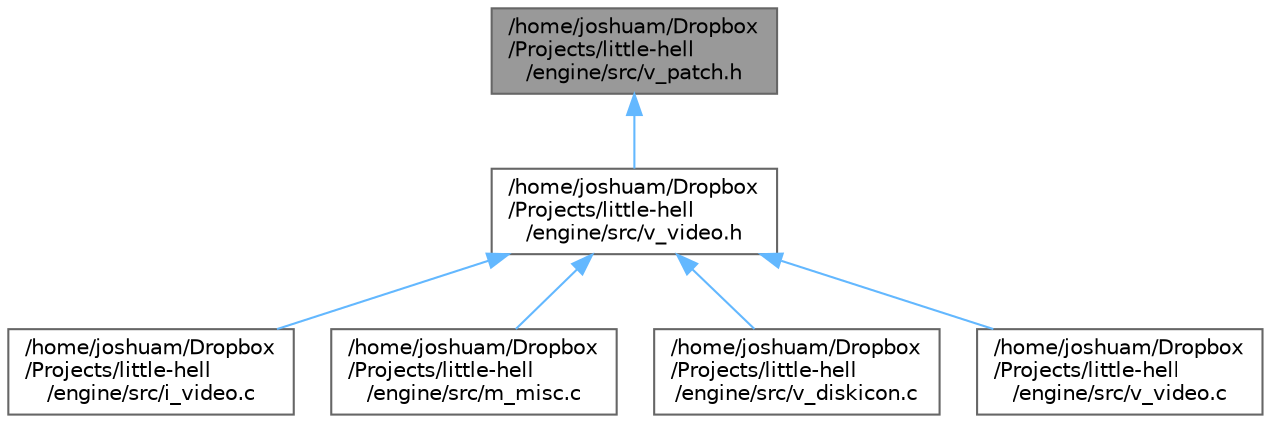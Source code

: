 digraph "/home/joshuam/Dropbox/Projects/little-hell/engine/src/v_patch.h"
{
 // LATEX_PDF_SIZE
  bgcolor="transparent";
  edge [fontname=Helvetica,fontsize=10,labelfontname=Helvetica,labelfontsize=10];
  node [fontname=Helvetica,fontsize=10,shape=box,height=0.2,width=0.4];
  Node1 [label="/home/joshuam/Dropbox\l/Projects/little-hell\l/engine/src/v_patch.h",height=0.2,width=0.4,color="gray40", fillcolor="grey60", style="filled", fontcolor="black",tooltip=" "];
  Node1 -> Node2 [dir="back",color="steelblue1",style="solid"];
  Node2 [label="/home/joshuam/Dropbox\l/Projects/little-hell\l/engine/src/v_video.h",height=0.2,width=0.4,color="grey40", fillcolor="white", style="filled",URL="$v__video_8h.html",tooltip=" "];
  Node2 -> Node3 [dir="back",color="steelblue1",style="solid"];
  Node3 [label="/home/joshuam/Dropbox\l/Projects/little-hell\l/engine/src/i_video.c",height=0.2,width=0.4,color="grey40", fillcolor="white", style="filled",URL="$i__video_8c.html",tooltip=" "];
  Node2 -> Node4 [dir="back",color="steelblue1",style="solid"];
  Node4 [label="/home/joshuam/Dropbox\l/Projects/little-hell\l/engine/src/m_misc.c",height=0.2,width=0.4,color="grey40", fillcolor="white", style="filled",URL="$m__misc_8c.html",tooltip=" "];
  Node2 -> Node5 [dir="back",color="steelblue1",style="solid"];
  Node5 [label="/home/joshuam/Dropbox\l/Projects/little-hell\l/engine/src/v_diskicon.c",height=0.2,width=0.4,color="grey40", fillcolor="white", style="filled",URL="$v__diskicon_8c.html",tooltip=" "];
  Node2 -> Node6 [dir="back",color="steelblue1",style="solid"];
  Node6 [label="/home/joshuam/Dropbox\l/Projects/little-hell\l/engine/src/v_video.c",height=0.2,width=0.4,color="grey40", fillcolor="white", style="filled",URL="$v__video_8c.html",tooltip=" "];
}
